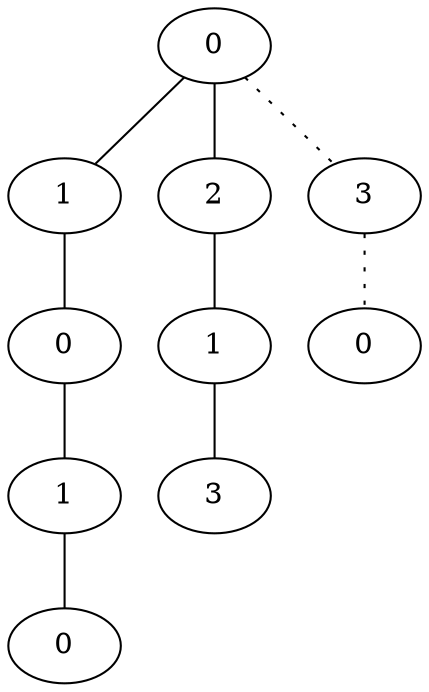 graph {
a0[label=0];
a1[label=1];
a2[label=0];
a3[label=1];
a4[label=0];
a5[label=2];
a6[label=1];
a7[label=3];
a8[label=3];
a9[label=0];
a0 -- a1;
a0 -- a5;
a0 -- a8 [style=dotted];
a1 -- a2;
a2 -- a3;
a3 -- a4;
a5 -- a6;
a6 -- a7;
a8 -- a9 [style=dotted];
}

